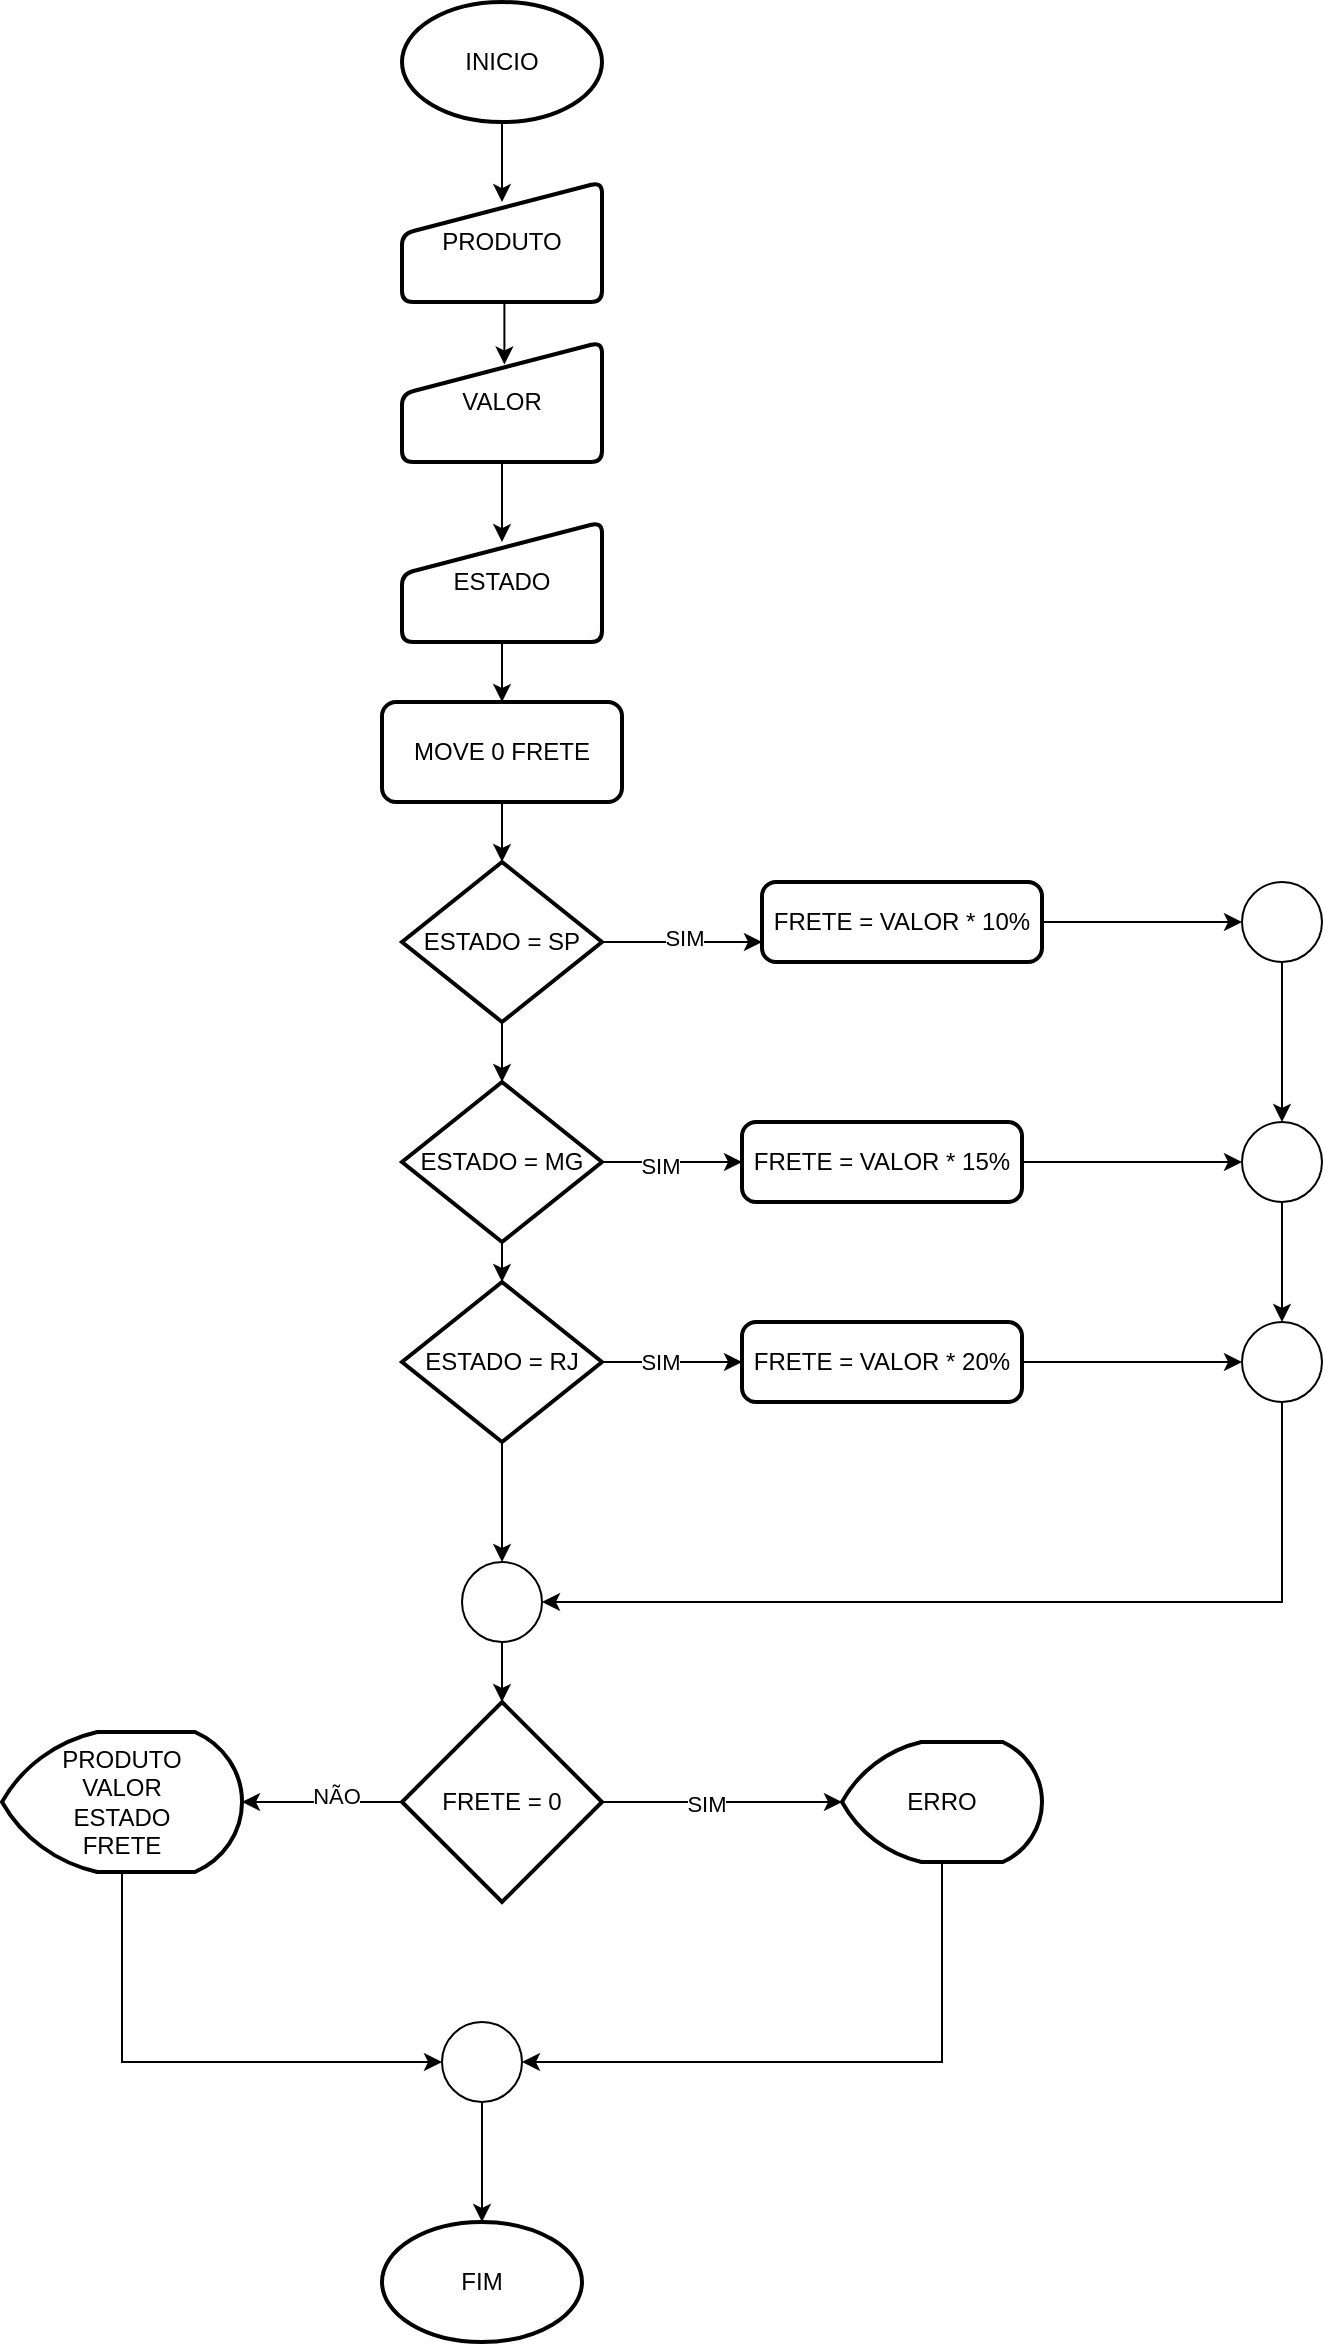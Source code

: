 <mxfile version="25.0.3">
  <diagram name="Página-1" id="PXn3j9f5pPXnNnDqBpzS">
    <mxGraphModel dx="954" dy="560" grid="1" gridSize="10" guides="1" tooltips="1" connect="1" arrows="1" fold="1" page="1" pageScale="1" pageWidth="827" pageHeight="1169" math="0" shadow="0">
      <root>
        <mxCell id="0" />
        <mxCell id="1" parent="0" />
        <mxCell id="xQl3OP8sHTG0AsbbY-US-1" value="INICIO" style="strokeWidth=2;html=1;shape=mxgraph.flowchart.start_2;whiteSpace=wrap;" vertex="1" parent="1">
          <mxGeometry x="290" y="80" width="100" height="60" as="geometry" />
        </mxCell>
        <mxCell id="xQl3OP8sHTG0AsbbY-US-2" value="FIM" style="strokeWidth=2;html=1;shape=mxgraph.flowchart.start_2;whiteSpace=wrap;" vertex="1" parent="1">
          <mxGeometry x="280" y="1190" width="100" height="60" as="geometry" />
        </mxCell>
        <mxCell id="xQl3OP8sHTG0AsbbY-US-3" value="PRODUTO" style="html=1;strokeWidth=2;shape=manualInput;whiteSpace=wrap;rounded=1;size=26;arcSize=11;" vertex="1" parent="1">
          <mxGeometry x="290" y="170" width="100" height="60" as="geometry" />
        </mxCell>
        <mxCell id="xQl3OP8sHTG0AsbbY-US-4" value="VALOR" style="html=1;strokeWidth=2;shape=manualInput;whiteSpace=wrap;rounded=1;size=26;arcSize=11;" vertex="1" parent="1">
          <mxGeometry x="290" y="250" width="100" height="60" as="geometry" />
        </mxCell>
        <mxCell id="xQl3OP8sHTG0AsbbY-US-10" style="edgeStyle=orthogonalEdgeStyle;rounded=0;orthogonalLoop=1;jettySize=auto;html=1;exitX=0.5;exitY=1;exitDx=0;exitDy=0;" edge="1" parent="1" source="xQl3OP8sHTG0AsbbY-US-5" target="xQl3OP8sHTG0AsbbY-US-9">
          <mxGeometry relative="1" as="geometry" />
        </mxCell>
        <mxCell id="xQl3OP8sHTG0AsbbY-US-5" value="ESTADO" style="html=1;strokeWidth=2;shape=manualInput;whiteSpace=wrap;rounded=1;size=26;arcSize=11;" vertex="1" parent="1">
          <mxGeometry x="290" y="340" width="100" height="60" as="geometry" />
        </mxCell>
        <mxCell id="xQl3OP8sHTG0AsbbY-US-6" style="edgeStyle=orthogonalEdgeStyle;rounded=0;orthogonalLoop=1;jettySize=auto;html=1;exitX=0.5;exitY=1;exitDx=0;exitDy=0;exitPerimeter=0;entryX=0.5;entryY=0.167;entryDx=0;entryDy=0;entryPerimeter=0;" edge="1" parent="1" source="xQl3OP8sHTG0AsbbY-US-1" target="xQl3OP8sHTG0AsbbY-US-3">
          <mxGeometry relative="1" as="geometry" />
        </mxCell>
        <mxCell id="xQl3OP8sHTG0AsbbY-US-7" style="edgeStyle=orthogonalEdgeStyle;rounded=0;orthogonalLoop=1;jettySize=auto;html=1;exitX=0.5;exitY=1;exitDx=0;exitDy=0;entryX=0.512;entryY=0.187;entryDx=0;entryDy=0;entryPerimeter=0;" edge="1" parent="1" source="xQl3OP8sHTG0AsbbY-US-3" target="xQl3OP8sHTG0AsbbY-US-4">
          <mxGeometry relative="1" as="geometry" />
        </mxCell>
        <mxCell id="xQl3OP8sHTG0AsbbY-US-8" style="edgeStyle=orthogonalEdgeStyle;rounded=0;orthogonalLoop=1;jettySize=auto;html=1;exitX=0.5;exitY=1;exitDx=0;exitDy=0;entryX=0.5;entryY=0.167;entryDx=0;entryDy=0;entryPerimeter=0;" edge="1" parent="1" source="xQl3OP8sHTG0AsbbY-US-4" target="xQl3OP8sHTG0AsbbY-US-5">
          <mxGeometry relative="1" as="geometry" />
        </mxCell>
        <mxCell id="xQl3OP8sHTG0AsbbY-US-9" value="MOVE 0 FRETE" style="rounded=1;whiteSpace=wrap;html=1;absoluteArcSize=1;arcSize=14;strokeWidth=2;" vertex="1" parent="1">
          <mxGeometry x="280" y="430" width="120" height="50" as="geometry" />
        </mxCell>
        <mxCell id="xQl3OP8sHTG0AsbbY-US-15" style="edgeStyle=orthogonalEdgeStyle;rounded=0;orthogonalLoop=1;jettySize=auto;html=1;exitX=1;exitY=0.5;exitDx=0;exitDy=0;exitPerimeter=0;entryX=0;entryY=0.75;entryDx=0;entryDy=0;" edge="1" parent="1" source="xQl3OP8sHTG0AsbbY-US-11" target="xQl3OP8sHTG0AsbbY-US-14">
          <mxGeometry relative="1" as="geometry" />
        </mxCell>
        <mxCell id="xQl3OP8sHTG0AsbbY-US-16" value="SIM" style="edgeLabel;html=1;align=center;verticalAlign=middle;resizable=0;points=[];" vertex="1" connectable="0" parent="xQl3OP8sHTG0AsbbY-US-15">
          <mxGeometry x="0.02" y="2" relative="1" as="geometry">
            <mxPoint as="offset" />
          </mxGeometry>
        </mxCell>
        <mxCell id="xQl3OP8sHTG0AsbbY-US-11" value="ESTADO = SP" style="strokeWidth=2;html=1;shape=mxgraph.flowchart.decision;whiteSpace=wrap;" vertex="1" parent="1">
          <mxGeometry x="290" y="510" width="100" height="80" as="geometry" />
        </mxCell>
        <mxCell id="xQl3OP8sHTG0AsbbY-US-19" style="edgeStyle=orthogonalEdgeStyle;rounded=0;orthogonalLoop=1;jettySize=auto;html=1;exitX=1;exitY=0.5;exitDx=0;exitDy=0;exitPerimeter=0;entryX=0;entryY=0.5;entryDx=0;entryDy=0;" edge="1" parent="1" source="xQl3OP8sHTG0AsbbY-US-12" target="xQl3OP8sHTG0AsbbY-US-17">
          <mxGeometry relative="1" as="geometry" />
        </mxCell>
        <mxCell id="xQl3OP8sHTG0AsbbY-US-21" value="SIM" style="edgeLabel;html=1;align=center;verticalAlign=middle;resizable=0;points=[];" vertex="1" connectable="0" parent="xQl3OP8sHTG0AsbbY-US-19">
          <mxGeometry x="-0.177" y="-2" relative="1" as="geometry">
            <mxPoint as="offset" />
          </mxGeometry>
        </mxCell>
        <mxCell id="xQl3OP8sHTG0AsbbY-US-12" value="ESTADO = MG" style="strokeWidth=2;html=1;shape=mxgraph.flowchart.decision;whiteSpace=wrap;" vertex="1" parent="1">
          <mxGeometry x="290" y="620" width="100" height="80" as="geometry" />
        </mxCell>
        <mxCell id="xQl3OP8sHTG0AsbbY-US-20" style="edgeStyle=orthogonalEdgeStyle;rounded=0;orthogonalLoop=1;jettySize=auto;html=1;exitX=1;exitY=0.5;exitDx=0;exitDy=0;exitPerimeter=0;entryX=0;entryY=0.5;entryDx=0;entryDy=0;" edge="1" parent="1" source="xQl3OP8sHTG0AsbbY-US-13" target="xQl3OP8sHTG0AsbbY-US-18">
          <mxGeometry relative="1" as="geometry" />
        </mxCell>
        <mxCell id="xQl3OP8sHTG0AsbbY-US-22" value="SIM" style="edgeLabel;html=1;align=center;verticalAlign=middle;resizable=0;points=[];" vertex="1" connectable="0" parent="xQl3OP8sHTG0AsbbY-US-20">
          <mxGeometry x="-0.177" relative="1" as="geometry">
            <mxPoint as="offset" />
          </mxGeometry>
        </mxCell>
        <mxCell id="xQl3OP8sHTG0AsbbY-US-13" value="ESTADO = RJ" style="strokeWidth=2;html=1;shape=mxgraph.flowchart.decision;whiteSpace=wrap;" vertex="1" parent="1">
          <mxGeometry x="290" y="720" width="100" height="80" as="geometry" />
        </mxCell>
        <mxCell id="xQl3OP8sHTG0AsbbY-US-14" value="FRETE = VALOR * 10%" style="rounded=1;whiteSpace=wrap;html=1;absoluteArcSize=1;arcSize=14;strokeWidth=2;" vertex="1" parent="1">
          <mxGeometry x="470" y="520" width="140" height="40" as="geometry" />
        </mxCell>
        <mxCell id="xQl3OP8sHTG0AsbbY-US-17" value="FRETE = VALOR * 15%" style="rounded=1;whiteSpace=wrap;html=1;absoluteArcSize=1;arcSize=14;strokeWidth=2;" vertex="1" parent="1">
          <mxGeometry x="460" y="640" width="140" height="40" as="geometry" />
        </mxCell>
        <mxCell id="xQl3OP8sHTG0AsbbY-US-18" value="FRETE = VALOR * 20%" style="rounded=1;whiteSpace=wrap;html=1;absoluteArcSize=1;arcSize=14;strokeWidth=2;" vertex="1" parent="1">
          <mxGeometry x="460" y="740" width="140" height="40" as="geometry" />
        </mxCell>
        <mxCell id="xQl3OP8sHTG0AsbbY-US-23" style="edgeStyle=orthogonalEdgeStyle;rounded=0;orthogonalLoop=1;jettySize=auto;html=1;exitX=0.5;exitY=1;exitDx=0;exitDy=0;entryX=0.5;entryY=0;entryDx=0;entryDy=0;entryPerimeter=0;" edge="1" parent="1" source="xQl3OP8sHTG0AsbbY-US-9" target="xQl3OP8sHTG0AsbbY-US-11">
          <mxGeometry relative="1" as="geometry" />
        </mxCell>
        <mxCell id="xQl3OP8sHTG0AsbbY-US-24" style="edgeStyle=orthogonalEdgeStyle;rounded=0;orthogonalLoop=1;jettySize=auto;html=1;exitX=0.5;exitY=1;exitDx=0;exitDy=0;exitPerimeter=0;entryX=0.5;entryY=0;entryDx=0;entryDy=0;entryPerimeter=0;" edge="1" parent="1" source="xQl3OP8sHTG0AsbbY-US-11" target="xQl3OP8sHTG0AsbbY-US-12">
          <mxGeometry relative="1" as="geometry" />
        </mxCell>
        <mxCell id="xQl3OP8sHTG0AsbbY-US-25" style="edgeStyle=orthogonalEdgeStyle;rounded=0;orthogonalLoop=1;jettySize=auto;html=1;exitX=0.5;exitY=1;exitDx=0;exitDy=0;exitPerimeter=0;entryX=0.5;entryY=0;entryDx=0;entryDy=0;entryPerimeter=0;" edge="1" parent="1" source="xQl3OP8sHTG0AsbbY-US-12" target="xQl3OP8sHTG0AsbbY-US-13">
          <mxGeometry relative="1" as="geometry" />
        </mxCell>
        <mxCell id="xQl3OP8sHTG0AsbbY-US-26" value="" style="verticalLabelPosition=bottom;verticalAlign=top;html=1;shape=mxgraph.flowchart.on-page_reference;" vertex="1" parent="1">
          <mxGeometry x="710" y="520" width="40" height="40" as="geometry" />
        </mxCell>
        <mxCell id="xQl3OP8sHTG0AsbbY-US-27" value="" style="verticalLabelPosition=bottom;verticalAlign=top;html=1;shape=mxgraph.flowchart.on-page_reference;" vertex="1" parent="1">
          <mxGeometry x="710" y="640" width="40" height="40" as="geometry" />
        </mxCell>
        <mxCell id="xQl3OP8sHTG0AsbbY-US-28" value="" style="verticalLabelPosition=bottom;verticalAlign=top;html=1;shape=mxgraph.flowchart.on-page_reference;" vertex="1" parent="1">
          <mxGeometry x="710" y="740" width="40" height="40" as="geometry" />
        </mxCell>
        <mxCell id="xQl3OP8sHTG0AsbbY-US-29" style="edgeStyle=orthogonalEdgeStyle;rounded=0;orthogonalLoop=1;jettySize=auto;html=1;exitX=1;exitY=0.5;exitDx=0;exitDy=0;entryX=0;entryY=0.5;entryDx=0;entryDy=0;entryPerimeter=0;" edge="1" parent="1" source="xQl3OP8sHTG0AsbbY-US-14" target="xQl3OP8sHTG0AsbbY-US-26">
          <mxGeometry relative="1" as="geometry" />
        </mxCell>
        <mxCell id="xQl3OP8sHTG0AsbbY-US-30" style="edgeStyle=orthogonalEdgeStyle;rounded=0;orthogonalLoop=1;jettySize=auto;html=1;exitX=1;exitY=0.5;exitDx=0;exitDy=0;entryX=0;entryY=0.5;entryDx=0;entryDy=0;entryPerimeter=0;" edge="1" parent="1" source="xQl3OP8sHTG0AsbbY-US-17" target="xQl3OP8sHTG0AsbbY-US-27">
          <mxGeometry relative="1" as="geometry" />
        </mxCell>
        <mxCell id="xQl3OP8sHTG0AsbbY-US-31" style="edgeStyle=orthogonalEdgeStyle;rounded=0;orthogonalLoop=1;jettySize=auto;html=1;exitX=1;exitY=0.5;exitDx=0;exitDy=0;entryX=0;entryY=0.5;entryDx=0;entryDy=0;entryPerimeter=0;" edge="1" parent="1" source="xQl3OP8sHTG0AsbbY-US-18" target="xQl3OP8sHTG0AsbbY-US-28">
          <mxGeometry relative="1" as="geometry" />
        </mxCell>
        <mxCell id="xQl3OP8sHTG0AsbbY-US-32" style="edgeStyle=orthogonalEdgeStyle;rounded=0;orthogonalLoop=1;jettySize=auto;html=1;exitX=0.5;exitY=1;exitDx=0;exitDy=0;exitPerimeter=0;entryX=0.5;entryY=0;entryDx=0;entryDy=0;entryPerimeter=0;" edge="1" parent="1" source="xQl3OP8sHTG0AsbbY-US-26" target="xQl3OP8sHTG0AsbbY-US-27">
          <mxGeometry relative="1" as="geometry" />
        </mxCell>
        <mxCell id="xQl3OP8sHTG0AsbbY-US-33" style="edgeStyle=orthogonalEdgeStyle;rounded=0;orthogonalLoop=1;jettySize=auto;html=1;exitX=0.5;exitY=1;exitDx=0;exitDy=0;exitPerimeter=0;entryX=0.5;entryY=0;entryDx=0;entryDy=0;entryPerimeter=0;" edge="1" parent="1" source="xQl3OP8sHTG0AsbbY-US-27" target="xQl3OP8sHTG0AsbbY-US-28">
          <mxGeometry relative="1" as="geometry" />
        </mxCell>
        <mxCell id="xQl3OP8sHTG0AsbbY-US-34" value="" style="verticalLabelPosition=bottom;verticalAlign=top;html=1;shape=mxgraph.flowchart.on-page_reference;" vertex="1" parent="1">
          <mxGeometry x="320" y="860" width="40" height="40" as="geometry" />
        </mxCell>
        <mxCell id="xQl3OP8sHTG0AsbbY-US-35" style="edgeStyle=orthogonalEdgeStyle;rounded=0;orthogonalLoop=1;jettySize=auto;html=1;exitX=0.5;exitY=1;exitDx=0;exitDy=0;exitPerimeter=0;entryX=0.5;entryY=0;entryDx=0;entryDy=0;entryPerimeter=0;" edge="1" parent="1" source="xQl3OP8sHTG0AsbbY-US-13" target="xQl3OP8sHTG0AsbbY-US-34">
          <mxGeometry relative="1" as="geometry" />
        </mxCell>
        <mxCell id="xQl3OP8sHTG0AsbbY-US-36" style="edgeStyle=orthogonalEdgeStyle;rounded=0;orthogonalLoop=1;jettySize=auto;html=1;exitX=0.5;exitY=1;exitDx=0;exitDy=0;exitPerimeter=0;entryX=1;entryY=0.5;entryDx=0;entryDy=0;entryPerimeter=0;" edge="1" parent="1" source="xQl3OP8sHTG0AsbbY-US-28" target="xQl3OP8sHTG0AsbbY-US-34">
          <mxGeometry relative="1" as="geometry" />
        </mxCell>
        <mxCell id="xQl3OP8sHTG0AsbbY-US-37" value="FRETE = 0" style="strokeWidth=2;html=1;shape=mxgraph.flowchart.decision;whiteSpace=wrap;" vertex="1" parent="1">
          <mxGeometry x="290" y="930" width="100" height="100" as="geometry" />
        </mxCell>
        <mxCell id="xQl3OP8sHTG0AsbbY-US-38" style="edgeStyle=orthogonalEdgeStyle;rounded=0;orthogonalLoop=1;jettySize=auto;html=1;exitX=0.5;exitY=1;exitDx=0;exitDy=0;exitPerimeter=0;entryX=0.5;entryY=0;entryDx=0;entryDy=0;entryPerimeter=0;" edge="1" parent="1" source="xQl3OP8sHTG0AsbbY-US-34" target="xQl3OP8sHTG0AsbbY-US-37">
          <mxGeometry relative="1" as="geometry" />
        </mxCell>
        <mxCell id="xQl3OP8sHTG0AsbbY-US-39" value="ERRO" style="strokeWidth=2;html=1;shape=mxgraph.flowchart.display;whiteSpace=wrap;" vertex="1" parent="1">
          <mxGeometry x="510" y="950" width="100" height="60" as="geometry" />
        </mxCell>
        <mxCell id="xQl3OP8sHTG0AsbbY-US-40" style="edgeStyle=orthogonalEdgeStyle;rounded=0;orthogonalLoop=1;jettySize=auto;html=1;exitX=1;exitY=0.5;exitDx=0;exitDy=0;exitPerimeter=0;entryX=0;entryY=0.5;entryDx=0;entryDy=0;entryPerimeter=0;" edge="1" parent="1" source="xQl3OP8sHTG0AsbbY-US-37" target="xQl3OP8sHTG0AsbbY-US-39">
          <mxGeometry relative="1" as="geometry" />
        </mxCell>
        <mxCell id="xQl3OP8sHTG0AsbbY-US-47" value="SIM" style="edgeLabel;html=1;align=center;verticalAlign=middle;resizable=0;points=[];" vertex="1" connectable="0" parent="xQl3OP8sHTG0AsbbY-US-40">
          <mxGeometry x="-0.143" y="-1" relative="1" as="geometry">
            <mxPoint as="offset" />
          </mxGeometry>
        </mxCell>
        <mxCell id="xQl3OP8sHTG0AsbbY-US-41" value="PRODUTO&lt;div&gt;VALOR&lt;/div&gt;&lt;div&gt;ESTADO&lt;/div&gt;&lt;div&gt;FRETE&lt;/div&gt;" style="strokeWidth=2;html=1;shape=mxgraph.flowchart.display;whiteSpace=wrap;" vertex="1" parent="1">
          <mxGeometry x="90" y="945" width="120" height="70" as="geometry" />
        </mxCell>
        <mxCell id="xQl3OP8sHTG0AsbbY-US-42" value="" style="verticalLabelPosition=bottom;verticalAlign=top;html=1;shape=mxgraph.flowchart.on-page_reference;" vertex="1" parent="1">
          <mxGeometry x="310" y="1090" width="40" height="40" as="geometry" />
        </mxCell>
        <mxCell id="xQl3OP8sHTG0AsbbY-US-43" style="edgeStyle=orthogonalEdgeStyle;rounded=0;orthogonalLoop=1;jettySize=auto;html=1;exitX=0;exitY=0.5;exitDx=0;exitDy=0;exitPerimeter=0;entryX=1;entryY=0.5;entryDx=0;entryDy=0;entryPerimeter=0;" edge="1" parent="1" source="xQl3OP8sHTG0AsbbY-US-37" target="xQl3OP8sHTG0AsbbY-US-41">
          <mxGeometry relative="1" as="geometry" />
        </mxCell>
        <mxCell id="xQl3OP8sHTG0AsbbY-US-48" value="NÃO" style="edgeLabel;html=1;align=center;verticalAlign=middle;resizable=0;points=[];" vertex="1" connectable="0" parent="xQl3OP8sHTG0AsbbY-US-43">
          <mxGeometry x="-0.16" y="-3" relative="1" as="geometry">
            <mxPoint as="offset" />
          </mxGeometry>
        </mxCell>
        <mxCell id="xQl3OP8sHTG0AsbbY-US-44" style="edgeStyle=orthogonalEdgeStyle;rounded=0;orthogonalLoop=1;jettySize=auto;html=1;exitX=0.5;exitY=1;exitDx=0;exitDy=0;exitPerimeter=0;entryX=0;entryY=0.5;entryDx=0;entryDy=0;entryPerimeter=0;" edge="1" parent="1" source="xQl3OP8sHTG0AsbbY-US-41" target="xQl3OP8sHTG0AsbbY-US-42">
          <mxGeometry relative="1" as="geometry" />
        </mxCell>
        <mxCell id="xQl3OP8sHTG0AsbbY-US-45" style="edgeStyle=orthogonalEdgeStyle;rounded=0;orthogonalLoop=1;jettySize=auto;html=1;exitX=0.5;exitY=1;exitDx=0;exitDy=0;exitPerimeter=0;entryX=1;entryY=0.5;entryDx=0;entryDy=0;entryPerimeter=0;" edge="1" parent="1" source="xQl3OP8sHTG0AsbbY-US-39" target="xQl3OP8sHTG0AsbbY-US-42">
          <mxGeometry relative="1" as="geometry" />
        </mxCell>
        <mxCell id="xQl3OP8sHTG0AsbbY-US-46" style="edgeStyle=orthogonalEdgeStyle;rounded=0;orthogonalLoop=1;jettySize=auto;html=1;exitX=0.5;exitY=1;exitDx=0;exitDy=0;exitPerimeter=0;entryX=0.5;entryY=0;entryDx=0;entryDy=0;entryPerimeter=0;" edge="1" parent="1" source="xQl3OP8sHTG0AsbbY-US-42" target="xQl3OP8sHTG0AsbbY-US-2">
          <mxGeometry relative="1" as="geometry" />
        </mxCell>
      </root>
    </mxGraphModel>
  </diagram>
</mxfile>
